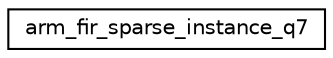 digraph "Graphical Class Hierarchy"
{
 // LATEX_PDF_SIZE
  edge [fontname="Helvetica",fontsize="10",labelfontname="Helvetica",labelfontsize="10"];
  node [fontname="Helvetica",fontsize="10",shape=record];
  rankdir="LR";
  Node0 [label="arm_fir_sparse_instance_q7",height=0.2,width=0.4,color="black", fillcolor="white", style="filled",URL="$structarm__fir__sparse__instance__q7.html",tooltip="Instance structure for the Q7 sparse FIR filter."];
}
